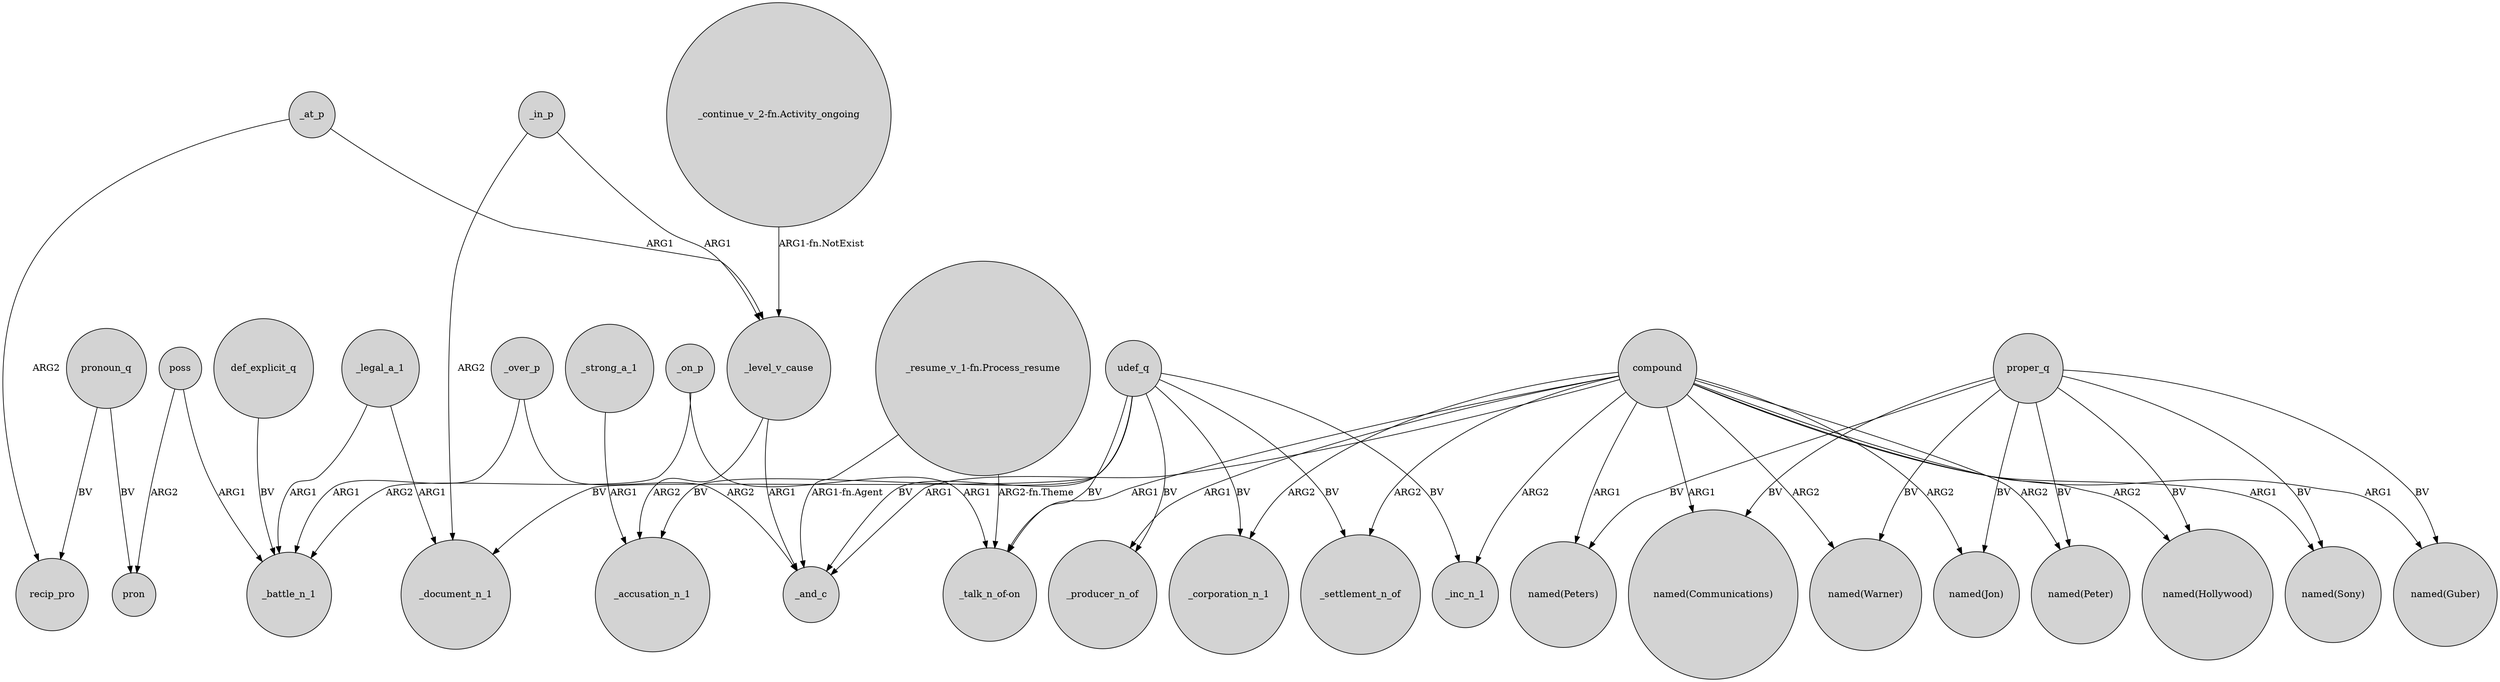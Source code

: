 digraph {
	node [shape=circle style=filled]
	_at_p -> recip_pro [label=ARG2]
	compound -> _producer_n_of [label=ARG1]
	compound -> "named(Hollywood)" [label=ARG2]
	udef_q -> _inc_n_1 [label=BV]
	poss -> pron [label=ARG2]
	_on_p -> "_talk_n_of-on" [label=ARG1]
	_strong_a_1 -> _accusation_n_1 [label=ARG1]
	"_resume_v_1-fn.Process_resume" -> "_talk_n_of-on" [label="ARG2-fn.Theme"]
	_in_p -> _document_n_1 [label=ARG2]
	proper_q -> "named(Peters)" [label=BV]
	poss -> _battle_n_1 [label=ARG1]
	_at_p -> _level_v_cause [label=ARG1]
	proper_q -> "named(Communications)" [label=BV]
	compound -> _corporation_n_1 [label=ARG2]
	compound -> "_talk_n_of-on" [label=ARG1]
	_in_p -> _level_v_cause [label=ARG1]
	compound -> "named(Peters)" [label=ARG1]
	compound -> "named(Jon)" [label=ARG2]
	udef_q -> _document_n_1 [label=BV]
	proper_q -> "named(Peter)" [label=BV]
	_level_v_cause -> _and_c [label=ARG1]
	proper_q -> "named(Sony)" [label=BV]
	compound -> "named(Communications)" [label=ARG1]
	compound -> _settlement_n_of [label=ARG2]
	_legal_a_1 -> _battle_n_1 [label=ARG1]
	udef_q -> _corporation_n_1 [label=BV]
	pronoun_q -> pron [label=BV]
	compound -> "named(Peter)" [label=ARG2]
	compound -> "named(Guber)" [label=ARG1]
	_over_p -> _battle_n_1 [label=ARG1]
	pronoun_q -> recip_pro [label=BV]
	"_resume_v_1-fn.Process_resume" -> _and_c [label="ARG1-fn.Agent"]
	udef_q -> "_talk_n_of-on" [label=BV]
	def_explicit_q -> _battle_n_1 [label=BV]
	proper_q -> "named(Hollywood)" [label=BV]
	_level_v_cause -> _accusation_n_1 [label=ARG2]
	proper_q -> "named(Guber)" [label=BV]
	compound -> _and_c [label=ARG1]
	"_continue_v_2-fn.Activity_ongoing" -> _level_v_cause [label="ARG1-fn.NotExist"]
	udef_q -> _accusation_n_1 [label=BV]
	_legal_a_1 -> _document_n_1 [label=ARG1]
	udef_q -> _settlement_n_of [label=BV]
	proper_q -> "named(Warner)" [label=BV]
	_over_p -> _and_c [label=ARG2]
	compound -> "named(Sony)" [label=ARG1]
	proper_q -> "named(Jon)" [label=BV]
	udef_q -> _and_c [label=BV]
	compound -> _inc_n_1 [label=ARG2]
	udef_q -> _producer_n_of [label=BV]
	compound -> "named(Warner)" [label=ARG2]
	_on_p -> _battle_n_1 [label=ARG2]
}

